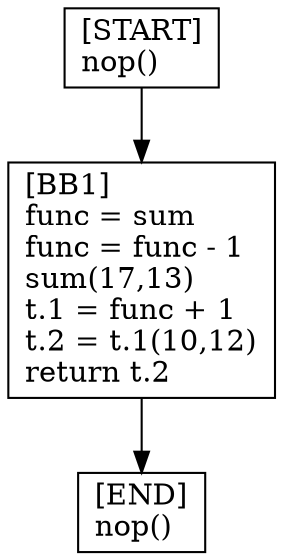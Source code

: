 digraph {
  node [shape=box]
  END [label="[END]\lnop()\l"];
  START [label="[START]\lnop()\l"];
  BB1 [label="[BB1]\lfunc = sum\lfunc = func - 1\lsum(17,13)\lt.1 = func + 1\lt.2 = t.1(10,12)\lreturn t.2\l"];
  BB1 -> END;
  START -> BB1;
}
